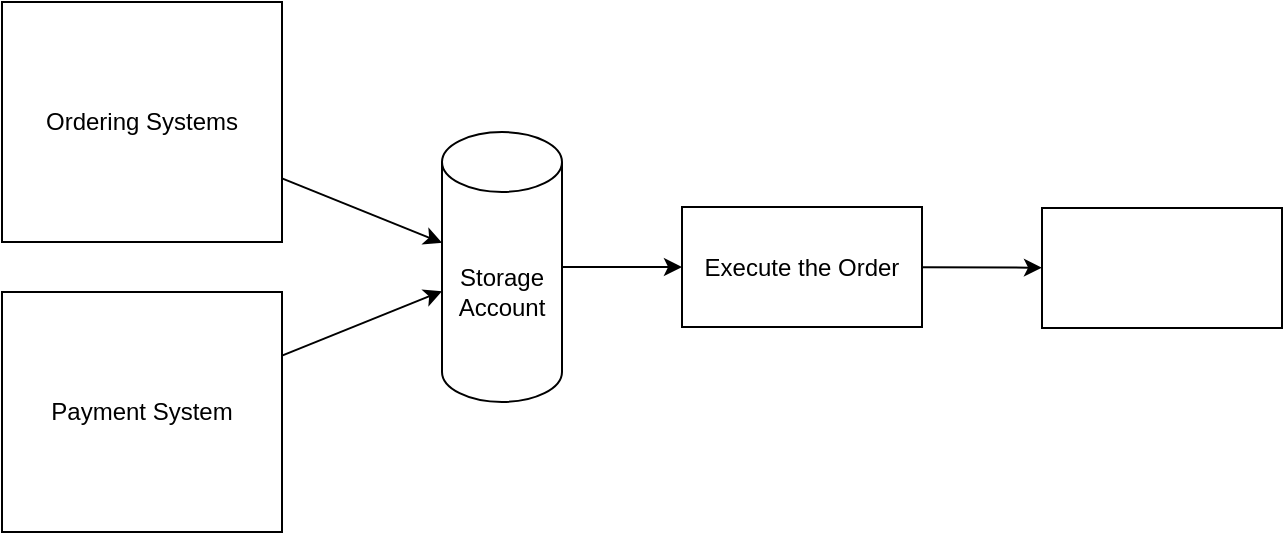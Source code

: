 <mxfile>
    <diagram id="ctBrfVGQw4BbwQcFV2m1" name="Page-1">
        <mxGraphModel dx="577" dy="635" grid="1" gridSize="10" guides="1" tooltips="1" connect="1" arrows="1" fold="1" page="1" pageScale="1" pageWidth="827" pageHeight="1169" math="0" shadow="0">
            <root>
                <mxCell id="0"/>
                <mxCell id="1" parent="0"/>
                <mxCell id="6" style="edgeStyle=none;html=1;" parent="1" source="2" target="3" edge="1">
                    <mxGeometry relative="1" as="geometry"/>
                </mxCell>
                <mxCell id="2" value="Ordering Systems" style="rounded=0;whiteSpace=wrap;html=1;" parent="1" vertex="1">
                    <mxGeometry x="40" y="80" width="140" height="120" as="geometry"/>
                </mxCell>
                <mxCell id="8" style="edgeStyle=none;html=1;" parent="1" source="3" target="7" edge="1">
                    <mxGeometry relative="1" as="geometry"/>
                </mxCell>
                <mxCell id="3" value="Storage Account" style="shape=cylinder3;whiteSpace=wrap;html=1;boundedLbl=1;backgroundOutline=1;size=15;" parent="1" vertex="1">
                    <mxGeometry x="260" y="145" width="60" height="135" as="geometry"/>
                </mxCell>
                <mxCell id="5" style="edgeStyle=none;html=1;" parent="1" source="4" target="3" edge="1">
                    <mxGeometry relative="1" as="geometry"/>
                </mxCell>
                <mxCell id="4" value="Payment System" style="rounded=0;whiteSpace=wrap;html=1;" parent="1" vertex="1">
                    <mxGeometry x="40" y="225" width="140" height="120" as="geometry"/>
                </mxCell>
                <mxCell id="10" style="edgeStyle=none;html=1;" parent="1" source="7" target="9" edge="1">
                    <mxGeometry relative="1" as="geometry"/>
                </mxCell>
                <mxCell id="7" value="Execute the Order" style="rounded=0;whiteSpace=wrap;html=1;" parent="1" vertex="1">
                    <mxGeometry x="380" y="182.5" width="120" height="60" as="geometry"/>
                </mxCell>
                <mxCell id="9" value="" style="rounded=0;whiteSpace=wrap;html=1;" parent="1" vertex="1">
                    <mxGeometry x="560" y="183" width="120" height="60" as="geometry"/>
                </mxCell>
            </root>
        </mxGraphModel>
    </diagram>
    <diagram id="GDV6XuSOW1WboUK3NjcO" name="Page-2">
        <mxGraphModel dx="577" dy="635" grid="1" gridSize="10" guides="1" tooltips="1" connect="1" arrows="1" fold="1" page="1" pageScale="1" pageWidth="827" pageHeight="1169" math="0" shadow="0">
            <root>
                <mxCell id="0"/>
                <mxCell id="1" parent="0"/>
                <mxCell id="4P2sVe9NNGsSl48RXhF9-5" style="edgeStyle=none;html=1;" parent="1" source="4P2sVe9NNGsSl48RXhF9-1" target="4P2sVe9NNGsSl48RXhF9-2" edge="1">
                    <mxGeometry relative="1" as="geometry"/>
                </mxCell>
                <mxCell id="4P2sVe9NNGsSl48RXhF9-1" value="Blob Service" style="rounded=0;whiteSpace=wrap;html=1;" parent="1" vertex="1">
                    <mxGeometry x="160" y="160" width="120" height="60" as="geometry"/>
                </mxCell>
                <mxCell id="4P2sVe9NNGsSl48RXhF9-7" style="edgeStyle=none;html=1;" parent="1" source="4P2sVe9NNGsSl48RXhF9-2" target="4P2sVe9NNGsSl48RXhF9-6" edge="1">
                    <mxGeometry relative="1" as="geometry"/>
                </mxCell>
                <mxCell id="4P2sVe9NNGsSl48RXhF9-2" value="Event Grid Subscription&lt;br&gt;Blob.Created" style="shape=parallelogram;perimeter=parallelogramPerimeter;whiteSpace=wrap;html=1;fixedSize=1;" parent="1" vertex="1">
                    <mxGeometry x="310" y="160" width="120" height="60" as="geometry"/>
                </mxCell>
                <mxCell id="4P2sVe9NNGsSl48RXhF9-4" style="edgeStyle=none;html=1;" parent="1" source="4P2sVe9NNGsSl48RXhF9-3" target="4P2sVe9NNGsSl48RXhF9-1" edge="1">
                    <mxGeometry relative="1" as="geometry"/>
                </mxCell>
                <mxCell id="4P2sVe9NNGsSl48RXhF9-3" value="Order / Payment" style="shape=document;whiteSpace=wrap;html=1;boundedLbl=1;" parent="1" vertex="1">
                    <mxGeometry y="70" width="120" height="80" as="geometry"/>
                </mxCell>
                <mxCell id="4P2sVe9NNGsSl48RXhF9-9" style="edgeStyle=none;html=1;" parent="1" source="4P2sVe9NNGsSl48RXhF9-6" target="4P2sVe9NNGsSl48RXhF9-8" edge="1">
                    <mxGeometry relative="1" as="geometry"/>
                </mxCell>
                <mxCell id="4P2sVe9NNGsSl48RXhF9-6" value="Queue" style="shape=step;perimeter=stepPerimeter;whiteSpace=wrap;html=1;fixedSize=1;" parent="1" vertex="1">
                    <mxGeometry x="460" y="150" width="120" height="80" as="geometry"/>
                </mxCell>
                <mxCell id="4P2sVe9NNGsSl48RXhF9-8" value="Queue Consumer" style="rounded=0;whiteSpace=wrap;html=1;" parent="1" vertex="1">
                    <mxGeometry x="620" y="160" width="120" height="60" as="geometry"/>
                </mxCell>
                <mxCell id="4P2sVe9NNGsSl48RXhF9-12" style="edgeStyle=none;html=1;" parent="1" source="4P2sVe9NNGsSl48RXhF9-10" target="4P2sVe9NNGsSl48RXhF9-11" edge="1">
                    <mxGeometry relative="1" as="geometry"/>
                </mxCell>
                <mxCell id="4P2sVe9NNGsSl48RXhF9-10" value="Order 1 / Payment 1" style="shape=document;whiteSpace=wrap;html=1;boundedLbl=1;" parent="1" vertex="1">
                    <mxGeometry x="100" y="310" width="120" height="80" as="geometry"/>
                </mxCell>
                <mxCell id="4P2sVe9NNGsSl48RXhF9-15" value="Yes" style="edgeStyle=none;html=1;" parent="1" source="4P2sVe9NNGsSl48RXhF9-11" target="4P2sVe9NNGsSl48RXhF9-14" edge="1">
                    <mxGeometry relative="1" as="geometry"/>
                </mxCell>
                <mxCell id="4P2sVe9NNGsSl48RXhF9-17" value="No" style="edgeStyle=none;html=1;" parent="1" source="4P2sVe9NNGsSl48RXhF9-11" target="4P2sVe9NNGsSl48RXhF9-16" edge="1">
                    <mxGeometry relative="1" as="geometry"/>
                </mxCell>
                <mxCell id="4P2sVe9NNGsSl48RXhF9-11" value="Is the pair there?" style="rhombus;whiteSpace=wrap;html=1;" parent="1" vertex="1">
                    <mxGeometry x="334" y="310" width="80" height="80" as="geometry"/>
                </mxCell>
                <mxCell id="4P2sVe9NNGsSl48RXhF9-14" value="Success" style="ellipse;whiteSpace=wrap;html=1;aspect=fixed;" parent="1" vertex="1">
                    <mxGeometry x="580" y="310" width="80" height="80" as="geometry"/>
                </mxCell>
                <mxCell id="4P2sVe9NNGsSl48RXhF9-16" value="Nothing" style="ellipse;whiteSpace=wrap;html=1;aspect=fixed;" parent="1" vertex="1">
                    <mxGeometry x="334" y="480" width="80" height="80" as="geometry"/>
                </mxCell>
                <mxCell id="4P2sVe9NNGsSl48RXhF9-21" style="edgeStyle=none;html=1;" parent="1" source="4P2sVe9NNGsSl48RXhF9-18" target="4P2sVe9NNGsSl48RXhF9-20" edge="1">
                    <mxGeometry relative="1" as="geometry"/>
                </mxCell>
                <mxCell id="4P2sVe9NNGsSl48RXhF9-18" value="Idempotency" style="text;html=1;strokeColor=none;fillColor=none;align=center;verticalAlign=middle;whiteSpace=wrap;rounded=0;" parent="1" vertex="1">
                    <mxGeometry x="80" y="260" width="60" height="30" as="geometry"/>
                </mxCell>
                <mxCell id="qAAIFEzK8RUrIhKdrpVZ-2" style="edgeStyle=none;html=1;" parent="1" source="4P2sVe9NNGsSl48RXhF9-19" target="qAAIFEzK8RUrIhKdrpVZ-1" edge="1">
                    <mxGeometry relative="1" as="geometry"/>
                </mxCell>
                <mxCell id="4P2sVe9NNGsSl48RXhF9-19" value="Raceconditon" style="text;html=1;strokeColor=none;fillColor=none;align=center;verticalAlign=middle;whiteSpace=wrap;rounded=0;" parent="1" vertex="1">
                    <mxGeometry x="70" y="420" width="60" height="30" as="geometry"/>
                </mxCell>
                <mxCell id="4P2sVe9NNGsSl48RXhF9-20" value="Tags&lt;br&gt;status = pending | complete" style="shape=document;whiteSpace=wrap;html=1;boundedLbl=1;" parent="1" vertex="1">
                    <mxGeometry x="220" y="235" width="180" height="80" as="geometry"/>
                </mxCell>
                <mxCell id="qAAIFEzK8RUrIhKdrpVZ-3" style="edgeStyle=none;html=1;" parent="1" source="qAAIFEzK8RUrIhKdrpVZ-1" target="4P2sVe9NNGsSl48RXhF9-10" edge="1">
                    <mxGeometry relative="1" as="geometry"/>
                </mxCell>
                <mxCell id="qAAIFEzK8RUrIhKdrpVZ-4" style="edgeStyle=none;html=1;" parent="1" source="qAAIFEzK8RUrIhKdrpVZ-1" target="4P2sVe9NNGsSl48RXhF9-11" edge="1">
                    <mxGeometry relative="1" as="geometry"/>
                </mxCell>
                <mxCell id="qAAIFEzK8RUrIhKdrpVZ-1" value="Lease" style="shape=trapezoid;perimeter=trapezoidPerimeter;whiteSpace=wrap;html=1;fixedSize=1;" parent="1" vertex="1">
                    <mxGeometry x="170" y="405" width="120" height="60" as="geometry"/>
                </mxCell>
                <mxCell id="qAAIFEzK8RUrIhKdrpVZ-7" style="edgeStyle=none;html=1;" parent="1" source="qAAIFEzK8RUrIhKdrpVZ-5" target="qAAIFEzK8RUrIhKdrpVZ-6" edge="1">
                    <mxGeometry relative="1" as="geometry"/>
                </mxCell>
                <mxCell id="qAAIFEzK8RUrIhKdrpVZ-5" value="Step 1" style="rounded=0;whiteSpace=wrap;html=1;" parent="1" vertex="1">
                    <mxGeometry x="120" y="620" width="120" height="60" as="geometry"/>
                </mxCell>
                <mxCell id="qAAIFEzK8RUrIhKdrpVZ-9" style="edgeStyle=none;html=1;" parent="1" source="qAAIFEzK8RUrIhKdrpVZ-6" target="qAAIFEzK8RUrIhKdrpVZ-8" edge="1">
                    <mxGeometry relative="1" as="geometry"/>
                </mxCell>
                <mxCell id="qAAIFEzK8RUrIhKdrpVZ-6" value="" style="shape=cylinder3;whiteSpace=wrap;html=1;boundedLbl=1;backgroundOutline=1;size=15;" parent="1" vertex="1">
                    <mxGeometry x="354" y="820" width="60" height="80" as="geometry"/>
                </mxCell>
                <mxCell id="qAAIFEzK8RUrIhKdrpVZ-11" style="edgeStyle=none;html=1;" parent="1" source="qAAIFEzK8RUrIhKdrpVZ-8" target="qAAIFEzK8RUrIhKdrpVZ-10" edge="1">
                    <mxGeometry relative="1" as="geometry"/>
                </mxCell>
                <mxCell id="qAAIFEzK8RUrIhKdrpVZ-8" value="Step 2" style="rounded=0;whiteSpace=wrap;html=1;" parent="1" vertex="1">
                    <mxGeometry x="324" y="620" width="120" height="60" as="geometry"/>
                </mxCell>
                <mxCell id="qAAIFEzK8RUrIhKdrpVZ-13" style="edgeStyle=none;html=1;" parent="1" source="qAAIFEzK8RUrIhKdrpVZ-10" target="qAAIFEzK8RUrIhKdrpVZ-12" edge="1">
                    <mxGeometry relative="1" as="geometry"/>
                </mxCell>
                <mxCell id="qAAIFEzK8RUrIhKdrpVZ-10" value="" style="shape=parallelogram;perimeter=parallelogramPerimeter;whiteSpace=wrap;html=1;fixedSize=1;" parent="1" vertex="1">
                    <mxGeometry x="530" y="525" width="120" height="60" as="geometry"/>
                </mxCell>
                <mxCell id="qAAIFEzK8RUrIhKdrpVZ-12" value="Step 3" style="rounded=0;whiteSpace=wrap;html=1;" parent="1" vertex="1">
                    <mxGeometry x="530" y="620" width="120" height="60" as="geometry"/>
                </mxCell>
                <mxCell id="qAAIFEzK8RUrIhKdrpVZ-15" style="edgeStyle=none;html=1;" parent="1" source="qAAIFEzK8RUrIhKdrpVZ-14" target="qAAIFEzK8RUrIhKdrpVZ-6" edge="1">
                    <mxGeometry relative="1" as="geometry"/>
                </mxCell>
                <mxCell id="qAAIFEzK8RUrIhKdrpVZ-14" value="Step 4" style="rounded=0;whiteSpace=wrap;html=1;" parent="1" vertex="1">
                    <mxGeometry x="700" y="620" width="120" height="60" as="geometry"/>
                </mxCell>
            </root>
        </mxGraphModel>
    </diagram>
    <diagram id="BCaoRhdUIBh_snls37bl" name="TRACES">
        <mxGraphModel dx="1734" dy="635" grid="1" gridSize="10" guides="1" tooltips="1" connect="1" arrows="1" fold="1" page="1" pageScale="1" pageWidth="827" pageHeight="1169" math="0" shadow="0">
            <root>
                <mxCell id="0"/>
                <mxCell id="1" parent="0"/>
                <mxCell id="BEp9INKCrkD51FCK6lIj-3" style="edgeStyle=none;html=1;dashed=1;fillColor=#f8cecc;strokeColor=#b85450;" edge="1" parent="1" target="BEp9INKCrkD51FCK6lIj-2">
                    <mxGeometry relative="1" as="geometry">
                        <mxPoint x="190" y="60" as="sourcePoint"/>
                    </mxGeometry>
                </mxCell>
                <mxCell id="BEp9INKCrkD51FCK6lIj-1" value="Span: Processing Run (n days)" style="rounded=0;whiteSpace=wrap;html=1;dashed=1;fillColor=#f8cecc;strokeColor=#b85450;" vertex="1" parent="1">
                    <mxGeometry x="120" y="30" width="640" height="30" as="geometry"/>
                </mxCell>
                <mxCell id="BEp9INKCrkD51FCK6lIj-6" style="edgeStyle=none;html=1;entryX=0;entryY=0.25;entryDx=0;entryDy=0;" edge="1" parent="1" source="BEp9INKCrkD51FCK6lIj-2" target="BEp9INKCrkD51FCK6lIj-5">
                    <mxGeometry relative="1" as="geometry"/>
                </mxCell>
                <mxCell id="BEp9INKCrkD51FCK6lIj-2" value="Meta Data Trigger" style="rounded=0;whiteSpace=wrap;html=1;" vertex="1" parent="1">
                    <mxGeometry x="130" y="140" width="120" height="20" as="geometry"/>
                </mxCell>
                <mxCell id="BEp9INKCrkD51FCK6lIj-8" style="edgeStyle=none;html=1;" edge="1" parent="1" source="BEp9INKCrkD51FCK6lIj-5" target="BEp9INKCrkD51FCK6lIj-7">
                    <mxGeometry relative="1" as="geometry"/>
                </mxCell>
                <mxCell id="BEp9INKCrkD51FCK6lIj-5" value="Service Bus" style="shape=parallelogram;perimeter=parallelogramPerimeter;whiteSpace=wrap;html=1;fixedSize=1;" vertex="1" parent="1">
                    <mxGeometry x="280" y="190" width="120" height="30" as="geometry"/>
                </mxCell>
                <mxCell id="BEp9INKCrkD51FCK6lIj-7" value="RPM Sync" style="rounded=0;whiteSpace=wrap;html=1;" vertex="1" parent="1">
                    <mxGeometry x="430" y="230" width="120" height="40" as="geometry"/>
                </mxCell>
                <mxCell id="BEp9INKCrkD51FCK6lIj-26" style="edgeStyle=none;html=1;" edge="1" parent="1" source="BEp9INKCrkD51FCK6lIj-9" target="BEp9INKCrkD51FCK6lIj-10">
                    <mxGeometry relative="1" as="geometry"/>
                </mxCell>
                <mxCell id="BEp9INKCrkD51FCK6lIj-9" value="data is ready (spname=asdasda)" style="rounded=0;whiteSpace=wrap;html=1;" vertex="1" parent="1">
                    <mxGeometry x="110" y="330" width="190" height="30" as="geometry"/>
                </mxCell>
                <mxCell id="BEp9INKCrkD51FCK6lIj-10" value="decrypted data" style="rounded=0;whiteSpace=wrap;html=1;" vertex="1" parent="1">
                    <mxGeometry x="550" y="370" width="190" height="30" as="geometry"/>
                </mxCell>
                <mxCell id="BEp9INKCrkD51FCK6lIj-13" value="snapshot count&lt;br&gt;ok" style="rhombus;whiteSpace=wrap;html=1;fillColor=#d5e8d4;strokeColor=#82b366;" vertex="1" parent="1">
                    <mxGeometry x="420" y="150" width="70" height="80" as="geometry"/>
                </mxCell>
                <mxCell id="BEp9INKCrkD51FCK6lIj-14" value="snapshot count&lt;br&gt;not ok" style="rhombus;whiteSpace=wrap;html=1;fillColor=#ffe6cc;strokeColor=#d79b00;" vertex="1" parent="1">
                    <mxGeometry x="490" y="150" width="70" height="80" as="geometry"/>
                </mxCell>
                <mxCell id="BEp9INKCrkD51FCK6lIj-16" value="snapshot count&lt;br&gt;ok" style="rhombus;whiteSpace=wrap;html=1;fillColor=#d5e8d4;strokeColor=#82b366;" vertex="1" parent="1">
                    <mxGeometry x="120" y="160" width="70" height="80" as="geometry"/>
                </mxCell>
                <mxCell id="BEp9INKCrkD51FCK6lIj-17" value="snapshot count&lt;br&gt;not ok" style="rhombus;whiteSpace=wrap;html=1;fillColor=#ffe6cc;strokeColor=#d79b00;" vertex="1" parent="1">
                    <mxGeometry x="190" y="160" width="70" height="80" as="geometry"/>
                </mxCell>
                <mxCell id="BEp9INKCrkD51FCK6lIj-18" value="1. add Open Telemetry distro&lt;br&gt;2. Ensure it work with App Insights&lt;br&gt;3. Where can the external tracecontext come from?" style="text;html=1;strokeColor=none;fillColor=none;align=left;verticalAlign=middle;whiteSpace=wrap;rounded=0;" vertex="1" parent="1">
                    <mxGeometry x="250" y="70" width="330" height="60" as="geometry"/>
                </mxCell>
                <mxCell id="BEp9INKCrkD51FCK6lIj-21" value="create trace-id based on hash from processrun name" style="edgeStyle=none;html=1;dashed=1;fillColor=#f8cecc;strokeColor=#b85450;" edge="1" parent="1" source="BEp9INKCrkD51FCK6lIj-20" target="BEp9INKCrkD51FCK6lIj-2">
                    <mxGeometry relative="1" as="geometry"/>
                </mxCell>
                <mxCell id="BEp9INKCrkD51FCK6lIj-20" value="blob&lt;br&gt;/input/blobname.json&lt;br&gt;change to&lt;br&gt;/input/&lt;b&gt;processrunname&lt;/b&gt;/blobname.json" style="shape=cylinder3;whiteSpace=wrap;html=1;boundedLbl=1;backgroundOutline=1;size=15;" vertex="1" parent="1">
                    <mxGeometry x="-413" width="250" height="150" as="geometry"/>
                </mxCell>
                <mxCell id="BEp9INKCrkD51FCK6lIj-24" value="blob exists" style="rounded=0;whiteSpace=wrap;html=1;" vertex="1" parent="1">
                    <mxGeometry x="110" y="260" width="190" height="30" as="geometry"/>
                </mxCell>
                <mxCell id="BEp9INKCrkD51FCK6lIj-25" value="cosmos db" style="rounded=0;whiteSpace=wrap;html=1;" vertex="1" parent="1">
                    <mxGeometry x="110" y="290" width="190" height="30" as="geometry"/>
                </mxCell>
                <mxCell id="BEp9INKCrkD51FCK6lIj-27" value="Actor" style="shape=umlActor;verticalLabelPosition=bottom;verticalAlign=top;html=1;outlineConnect=0;" vertex="1" parent="1">
                    <mxGeometry x="-380" y="200" width="30" height="60" as="geometry"/>
                </mxCell>
                <mxCell id="BEp9INKCrkD51FCK6lIj-28" value="&lt;i&gt;snapshot-name&lt;/i&gt;" style="shape=document;whiteSpace=wrap;html=1;boundedLbl=1;" vertex="1" parent="1">
                    <mxGeometry x="-330" y="180" width="120" height="80" as="geometry"/>
                </mxCell>
            </root>
        </mxGraphModel>
    </diagram>
</mxfile>